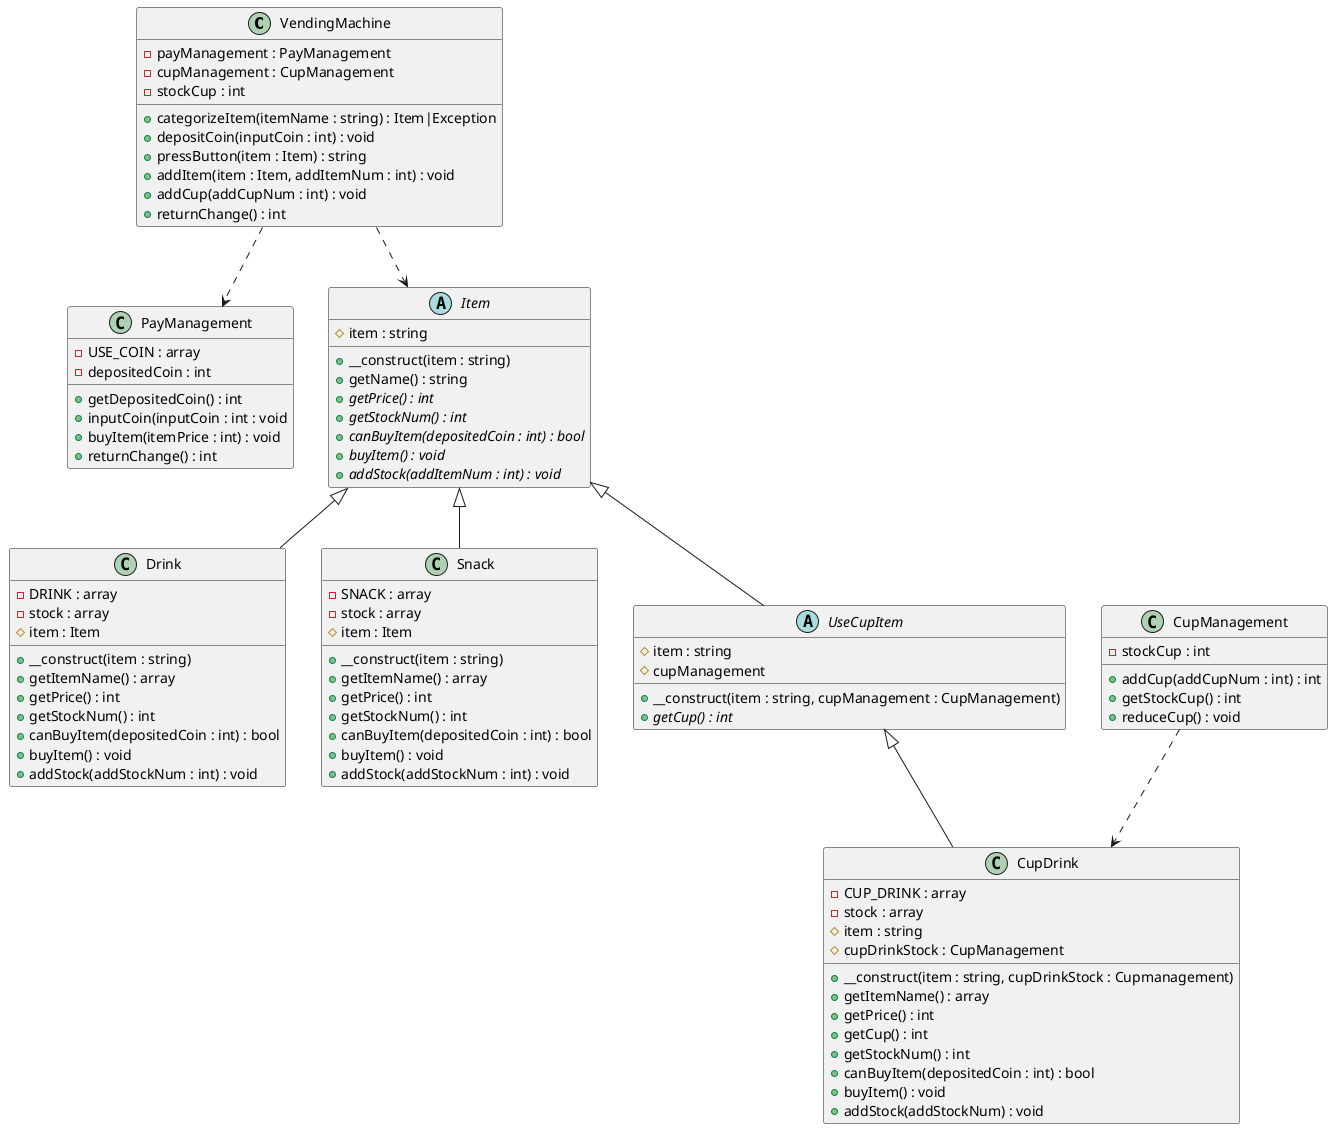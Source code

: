 @startuml
class VendingMachine {
  - payManagement : PayManagement
  - cupManagement : CupManagement
  + categorizeItem(itemName : string) : Item|Exception
  + depositCoin(inputCoin : int) : void
  + pressButton(item : Item) : string
  + addItem(item : Item, addItemNum : int) : void
  + addCup(addCupNum : int) : void
  + returnChange() : int
  - stockCup : int
}
class PayManagement {
  - USE_COIN : array
  - depositedCoin : int
  + getDepositedCoin() : int
  + inputCoin(inputCoin : int : void
  + buyItem(itemPrice : int) : void
  + returnChange() : int
}
class CupManagement {
  - stockCup : int
  + addCup(addCupNum : int) : int
  + getStockCup() : int
  + reduceCup() : void
}
abstract class Item {
  # item : string
  + __construct(item : string)
  + getName() : string
  {abstract} + getPrice() : int
  {abstract} + getStockNum() : int
  {abstract} + canBuyItem(depositedCoin : int) : bool
  {abstract} + buyItem() : void
  {abstract} + addStock(addItemNum : int) : void
}
class Drink {
  - DRINK : array
  - stock : array
  # item : Item
  + __construct(item : string)
  + getItemName() : array
  + getPrice() : int
  + getStockNum() : int
  + canBuyItem(depositedCoin : int) : bool
  + buyItem() : void
  + addStock(addStockNum : int) : void
}
class Snack {
  - SNACK : array
  - stock : array
  # item : Item
  + __construct(item : string)
  + getItemName() : array
  + getPrice() : int
  + getStockNum() : int
  + canBuyItem(depositedCoin : int) : bool
  + buyItem() : void
  + addStock(addStockNum : int) : void
}

abstract class UseCupItem {
  # item : string
  # cupManagement
  + __construct(item : string, cupManagement : CupManagement)
  {abstract} + getCup() : int
}

class CupDrink {
  - CUP_DRINK : array
  - stock : array
  # item : string
  # cupDrinkStock : CupManagement
  + __construct(item : string, cupDrinkStock : Cupmanagement)
  + getItemName() : array
  + getPrice() : int
  + getCup() : int
  + getStockNum() : int
  + canBuyItem(depositedCoin : int) : bool
  + buyItem() : void
  + addStock(addStockNum) : void
}


Item <|-- Drink
Item <|-- Snack
Item <|-- UseCupItem
UseCupItem <|-- CupDrink
CupManagement ..> CupDrink
VendingMachine ..> Item
VendingMachine ..> PayManagement
@enduml
